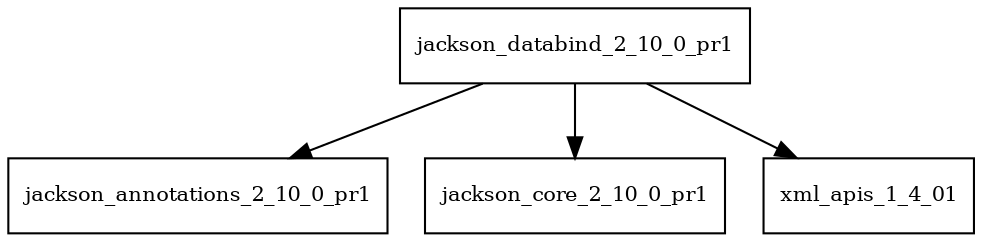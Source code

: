 digraph jackson_databind_2_10_0_pr1_dependencies {
  node [shape = box, fontsize=10.0];
  jackson_databind_2_10_0_pr1 -> jackson_annotations_2_10_0_pr1;
  jackson_databind_2_10_0_pr1 -> jackson_core_2_10_0_pr1;
  jackson_databind_2_10_0_pr1 -> xml_apis_1_4_01;
}
